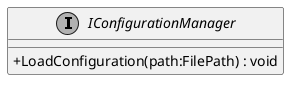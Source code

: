 @startuml
skinparam monochrome true
skinparam classAttributeIconSize 0
!startsub default
interface IConfigurationManager {
    + LoadConfiguration(path:FilePath) : void
}
!endsub
@enduml
